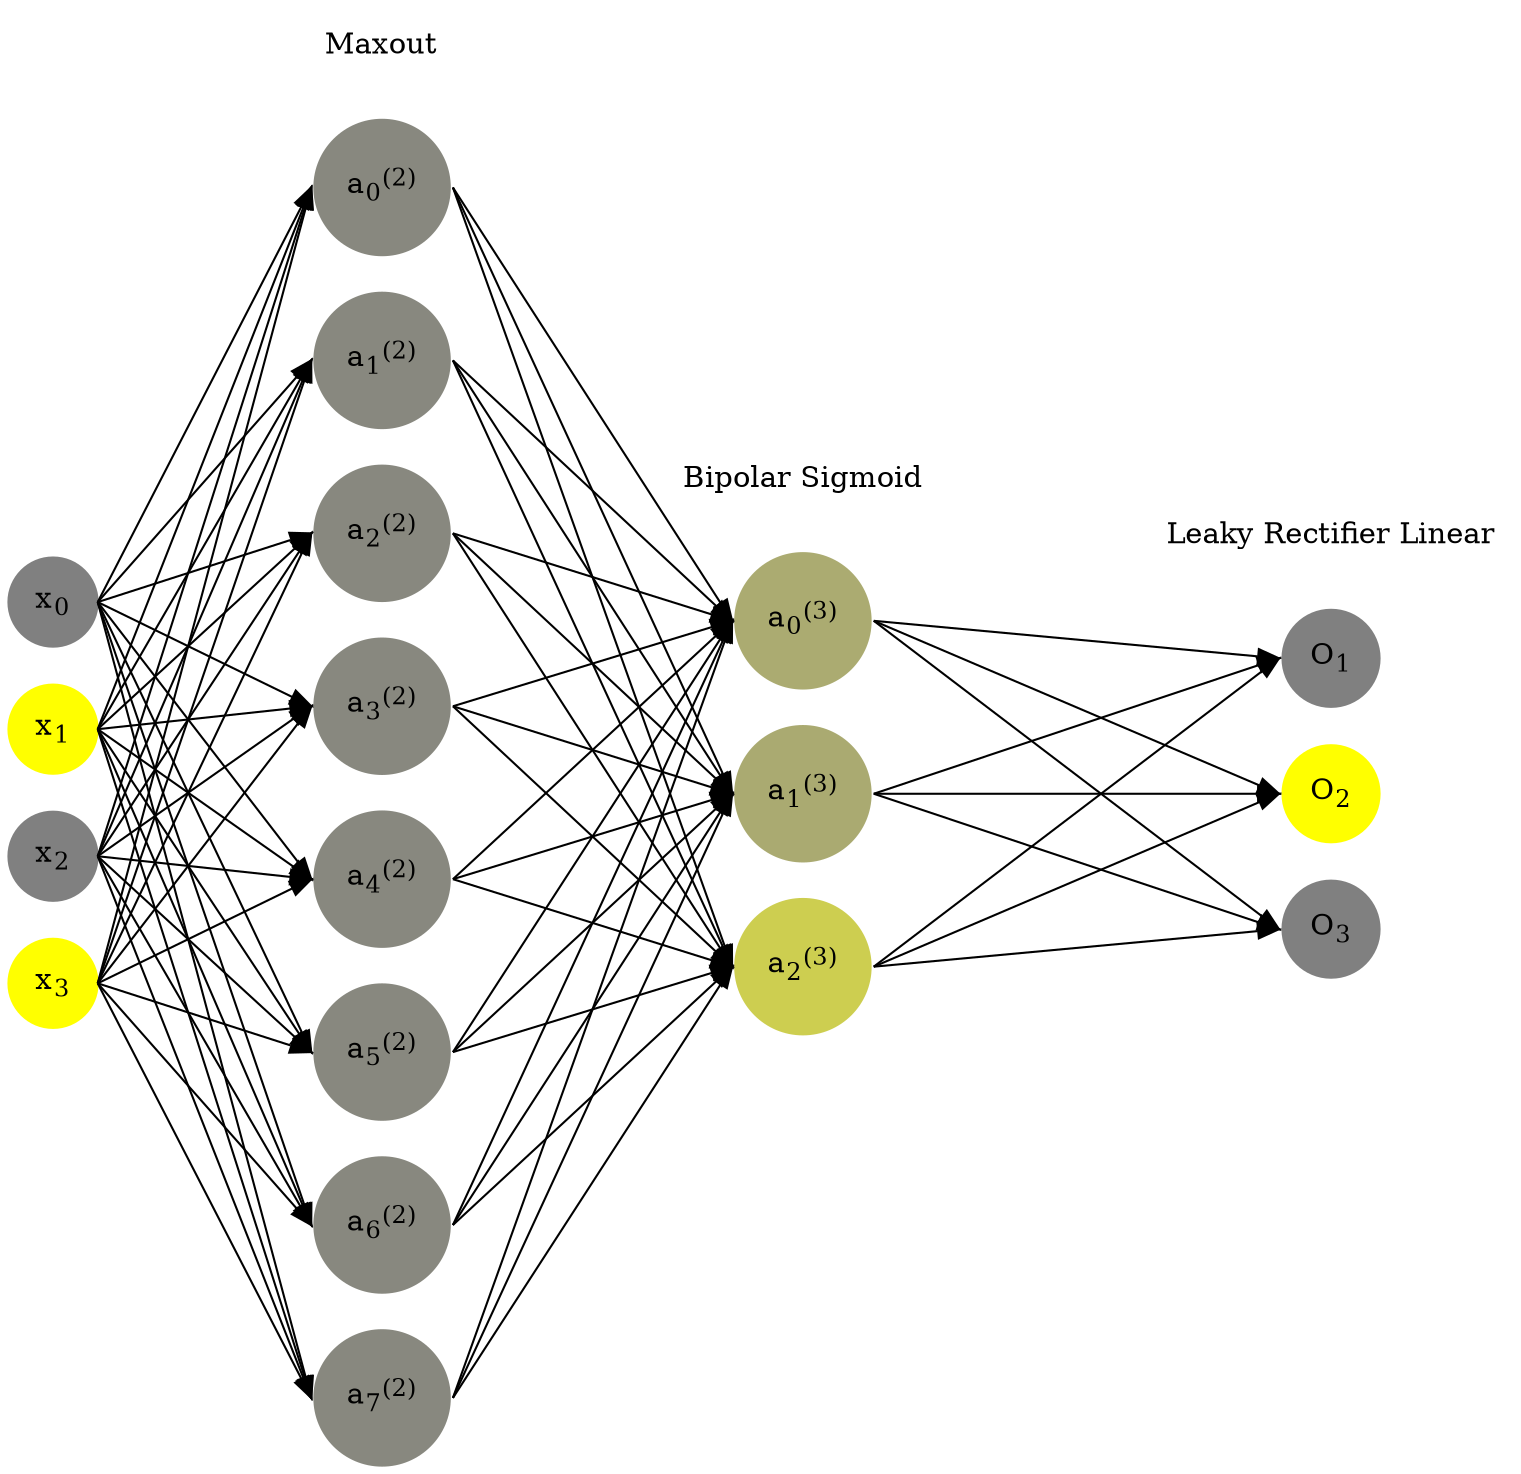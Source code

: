 digraph G {
	rankdir = LR;
	splines=false;
	edge[style=invis];
	ranksep= 1.4;
	{
	node [shape=circle, color="0.1667, 0.0, 0.5", style=filled, fillcolor="0.1667, 0.0, 0.5"];
	x0 [label=<x<sub>0</sub>>];
	}
	{
	node [shape=circle, color="0.1667, 1.0, 1.0", style=filled, fillcolor="0.1667, 1.0, 1.0"];
	x1 [label=<x<sub>1</sub>>];
	}
	{
	node [shape=circle, color="0.1667, 0.0, 0.5", style=filled, fillcolor="0.1667, 0.0, 0.5"];
	x2 [label=<x<sub>2</sub>>];
	}
	{
	node [shape=circle, color="0.1667, 1.0, 1.0", style=filled, fillcolor="0.1667, 1.0, 1.0"];
	x3 [label=<x<sub>3</sub>>];
	}
	{
	node [shape=circle, color="0.1667, 0.070232, 0.535116", style=filled, fillcolor="0.1667, 0.070232, 0.535116"];
	a02 [label=<a<sub>0</sub><sup>(2)</sup>>];
	}
	{
	node [shape=circle, color="0.1667, 0.070232, 0.535116", style=filled, fillcolor="0.1667, 0.070232, 0.535116"];
	a12 [label=<a<sub>1</sub><sup>(2)</sup>>];
	}
	{
	node [shape=circle, color="0.1667, 0.070232, 0.535116", style=filled, fillcolor="0.1667, 0.070232, 0.535116"];
	a22 [label=<a<sub>2</sub><sup>(2)</sup>>];
	}
	{
	node [shape=circle, color="0.1667, 0.070232, 0.535116", style=filled, fillcolor="0.1667, 0.070232, 0.535116"];
	a32 [label=<a<sub>3</sub><sup>(2)</sup>>];
	}
	{
	node [shape=circle, color="0.1667, 0.070232, 0.535116", style=filled, fillcolor="0.1667, 0.070232, 0.535116"];
	a42 [label=<a<sub>4</sub><sup>(2)</sup>>];
	}
	{
	node [shape=circle, color="0.1667, 0.070232, 0.535116", style=filled, fillcolor="0.1667, 0.070232, 0.535116"];
	a52 [label=<a<sub>5</sub><sup>(2)</sup>>];
	}
	{
	node [shape=circle, color="0.1667, 0.070232, 0.535116", style=filled, fillcolor="0.1667, 0.070232, 0.535116"];
	a62 [label=<a<sub>6</sub><sup>(2)</sup>>];
	}
	{
	node [shape=circle, color="0.1667, 0.070232, 0.535116", style=filled, fillcolor="0.1667, 0.070232, 0.535116"];
	a72 [label=<a<sub>7</sub><sup>(2)</sup>>];
	}
	{
	node [shape=circle, color="0.1667, 0.336749, 0.668374", style=filled, fillcolor="0.1667, 0.336749, 0.668374"];
	a03 [label=<a<sub>0</sub><sup>(3)</sup>>];
	}
	{
	node [shape=circle, color="0.1667, 0.334957, 0.667479", style=filled, fillcolor="0.1667, 0.334957, 0.667479"];
	a13 [label=<a<sub>1</sub><sup>(3)</sup>>];
	}
	{
	node [shape=circle, color="0.1667, 0.609563, 0.804782", style=filled, fillcolor="0.1667, 0.609563, 0.804782"];
	a23 [label=<a<sub>2</sub><sup>(3)</sup>>];
	}
	{
	node [shape=circle, color="0.1667, 0.0, 0.5", style=filled, fillcolor="0.1667, 0.0, 0.5"];
	O1 [label=<O<sub>1</sub>>];
	}
	{
	node [shape=circle, color="0.1667, 1.0, 1.0", style=filled, fillcolor="0.1667, 1.0, 1.0"];
	O2 [label=<O<sub>2</sub>>];
	}
	{
	node [shape=circle, color="0.1667, 0.0, 0.5", style=filled, fillcolor="0.1667, 0.0, 0.5"];
	O3 [label=<O<sub>3</sub>>];
	}
	{
	rank=same;
	x0->x1->x2->x3;
	}
	{
	rank=same;
	a02->a12->a22->a32->a42->a52->a62->a72;
	}
	{
	rank=same;
	a03->a13->a23;
	}
	{
	rank=same;
	O1->O2->O3;
	}
	l1 [shape=plaintext,label="Maxout"];
	l1->a02;
	{rank=same; l1;a02};
	l2 [shape=plaintext,label="Bipolar Sigmoid"];
	l2->a03;
	{rank=same; l2;a03};
	l3 [shape=plaintext,label="Leaky Rectifier Linear"];
	l3->O1;
	{rank=same; l3;O1};
edge[style=solid, tailport=e, headport=w];
	{x0;x1;x2;x3} -> {a02;a12;a22;a32;a42;a52;a62;a72};
	{a02;a12;a22;a32;a42;a52;a62;a72} -> {a03;a13;a23};
	{a03;a13;a23} -> {O1,O2,O3};
}